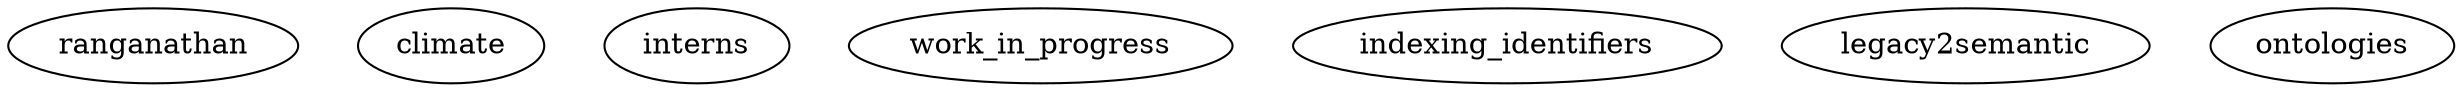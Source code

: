 digraph norma {
graph [nodesep=0.4 ranksep=0.7] 

"ranganathan"
"climate"
"interns"
"work_in_progress"
"indexing_identifiers"
"legacy2semantic"
"ontologies"

}